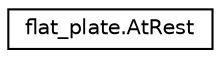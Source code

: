 digraph "Graphical Class Hierarchy"
{
 // LATEX_PDF_SIZE
  edge [fontname="Helvetica",fontsize="10",labelfontname="Helvetica",labelfontsize="10"];
  node [fontname="Helvetica",fontsize="10",shape=record];
  rankdir="LR";
  Node0 [label="flat_plate.AtRest",height=0.2,width=0.4,color="black", fillcolor="white", style="filled",URL="$classflat__plate_1_1AtRest.html",tooltip=" "];
}
